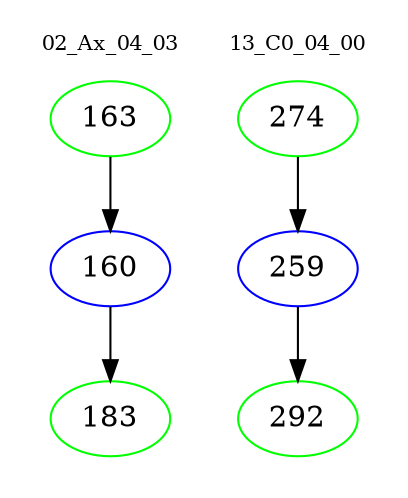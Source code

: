 digraph{
subgraph cluster_0 {
color = white
label = "02_Ax_04_03";
fontsize=10;
T0_163 [label="163", color="green"]
T0_163 -> T0_160 [color="black"]
T0_160 [label="160", color="blue"]
T0_160 -> T0_183 [color="black"]
T0_183 [label="183", color="green"]
}
subgraph cluster_1 {
color = white
label = "13_C0_04_00";
fontsize=10;
T1_274 [label="274", color="green"]
T1_274 -> T1_259 [color="black"]
T1_259 [label="259", color="blue"]
T1_259 -> T1_292 [color="black"]
T1_292 [label="292", color="green"]
}
}
